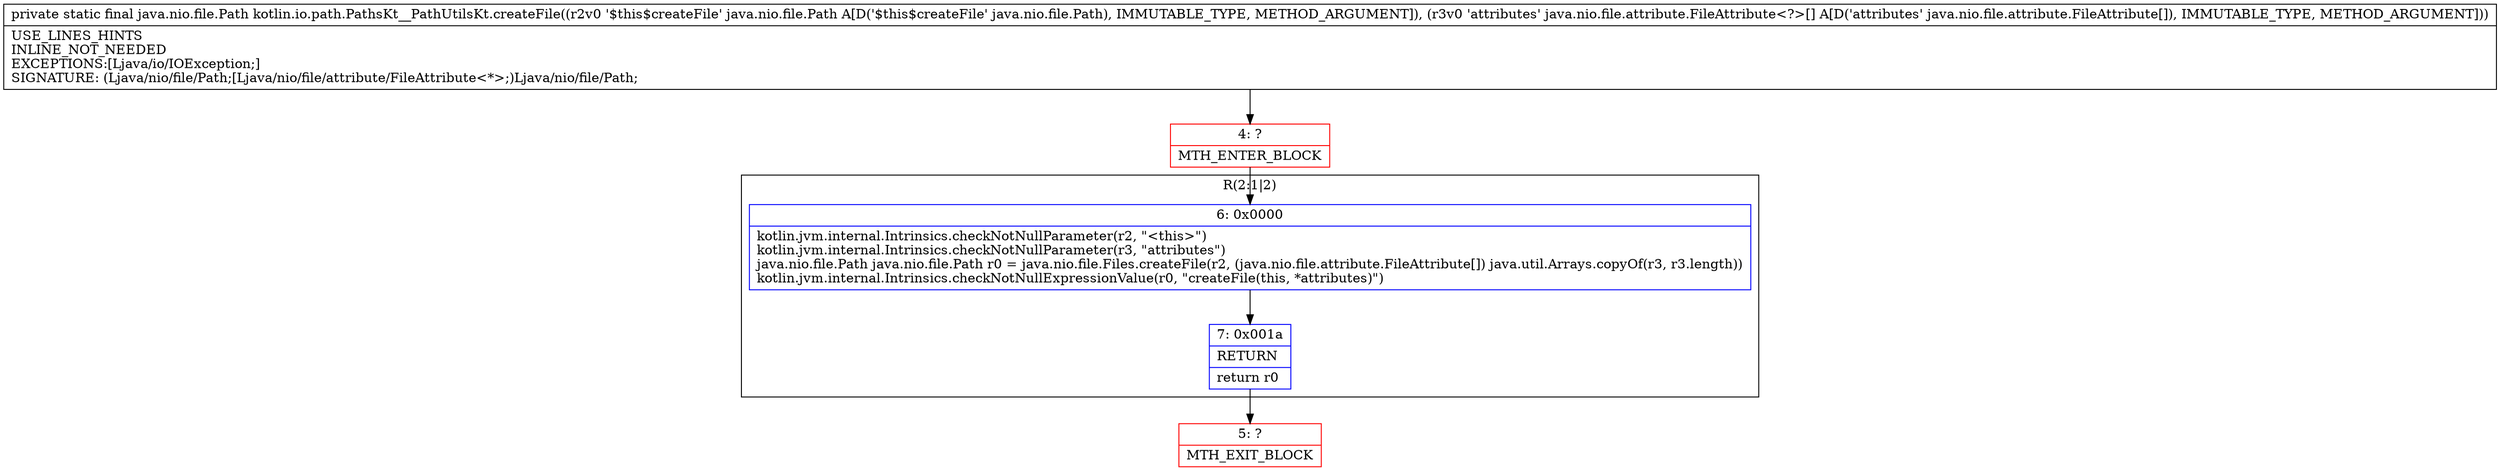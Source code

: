 digraph "CFG forkotlin.io.path.PathsKt__PathUtilsKt.createFile(Ljava\/nio\/file\/Path;[Ljava\/nio\/file\/attribute\/FileAttribute;)Ljava\/nio\/file\/Path;" {
subgraph cluster_Region_1931382951 {
label = "R(2:1|2)";
node [shape=record,color=blue];
Node_6 [shape=record,label="{6\:\ 0x0000|kotlin.jvm.internal.Intrinsics.checkNotNullParameter(r2, \"\<this\>\")\lkotlin.jvm.internal.Intrinsics.checkNotNullParameter(r3, \"attributes\")\ljava.nio.file.Path java.nio.file.Path r0 = java.nio.file.Files.createFile(r2, (java.nio.file.attribute.FileAttribute[]) java.util.Arrays.copyOf(r3, r3.length))\lkotlin.jvm.internal.Intrinsics.checkNotNullExpressionValue(r0, \"createFile(this, *attributes)\")\l}"];
Node_7 [shape=record,label="{7\:\ 0x001a|RETURN\l|return r0\l}"];
}
Node_4 [shape=record,color=red,label="{4\:\ ?|MTH_ENTER_BLOCK\l}"];
Node_5 [shape=record,color=red,label="{5\:\ ?|MTH_EXIT_BLOCK\l}"];
MethodNode[shape=record,label="{private static final java.nio.file.Path kotlin.io.path.PathsKt__PathUtilsKt.createFile((r2v0 '$this$createFile' java.nio.file.Path A[D('$this$createFile' java.nio.file.Path), IMMUTABLE_TYPE, METHOD_ARGUMENT]), (r3v0 'attributes' java.nio.file.attribute.FileAttribute\<?\>[] A[D('attributes' java.nio.file.attribute.FileAttribute[]), IMMUTABLE_TYPE, METHOD_ARGUMENT]))  | USE_LINES_HINTS\lINLINE_NOT_NEEDED\lEXCEPTIONS:[Ljava\/io\/IOException;]\lSIGNATURE: (Ljava\/nio\/file\/Path;[Ljava\/nio\/file\/attribute\/FileAttribute\<*\>;)Ljava\/nio\/file\/Path;\l}"];
MethodNode -> Node_4;Node_6 -> Node_7;
Node_7 -> Node_5;
Node_4 -> Node_6;
}

